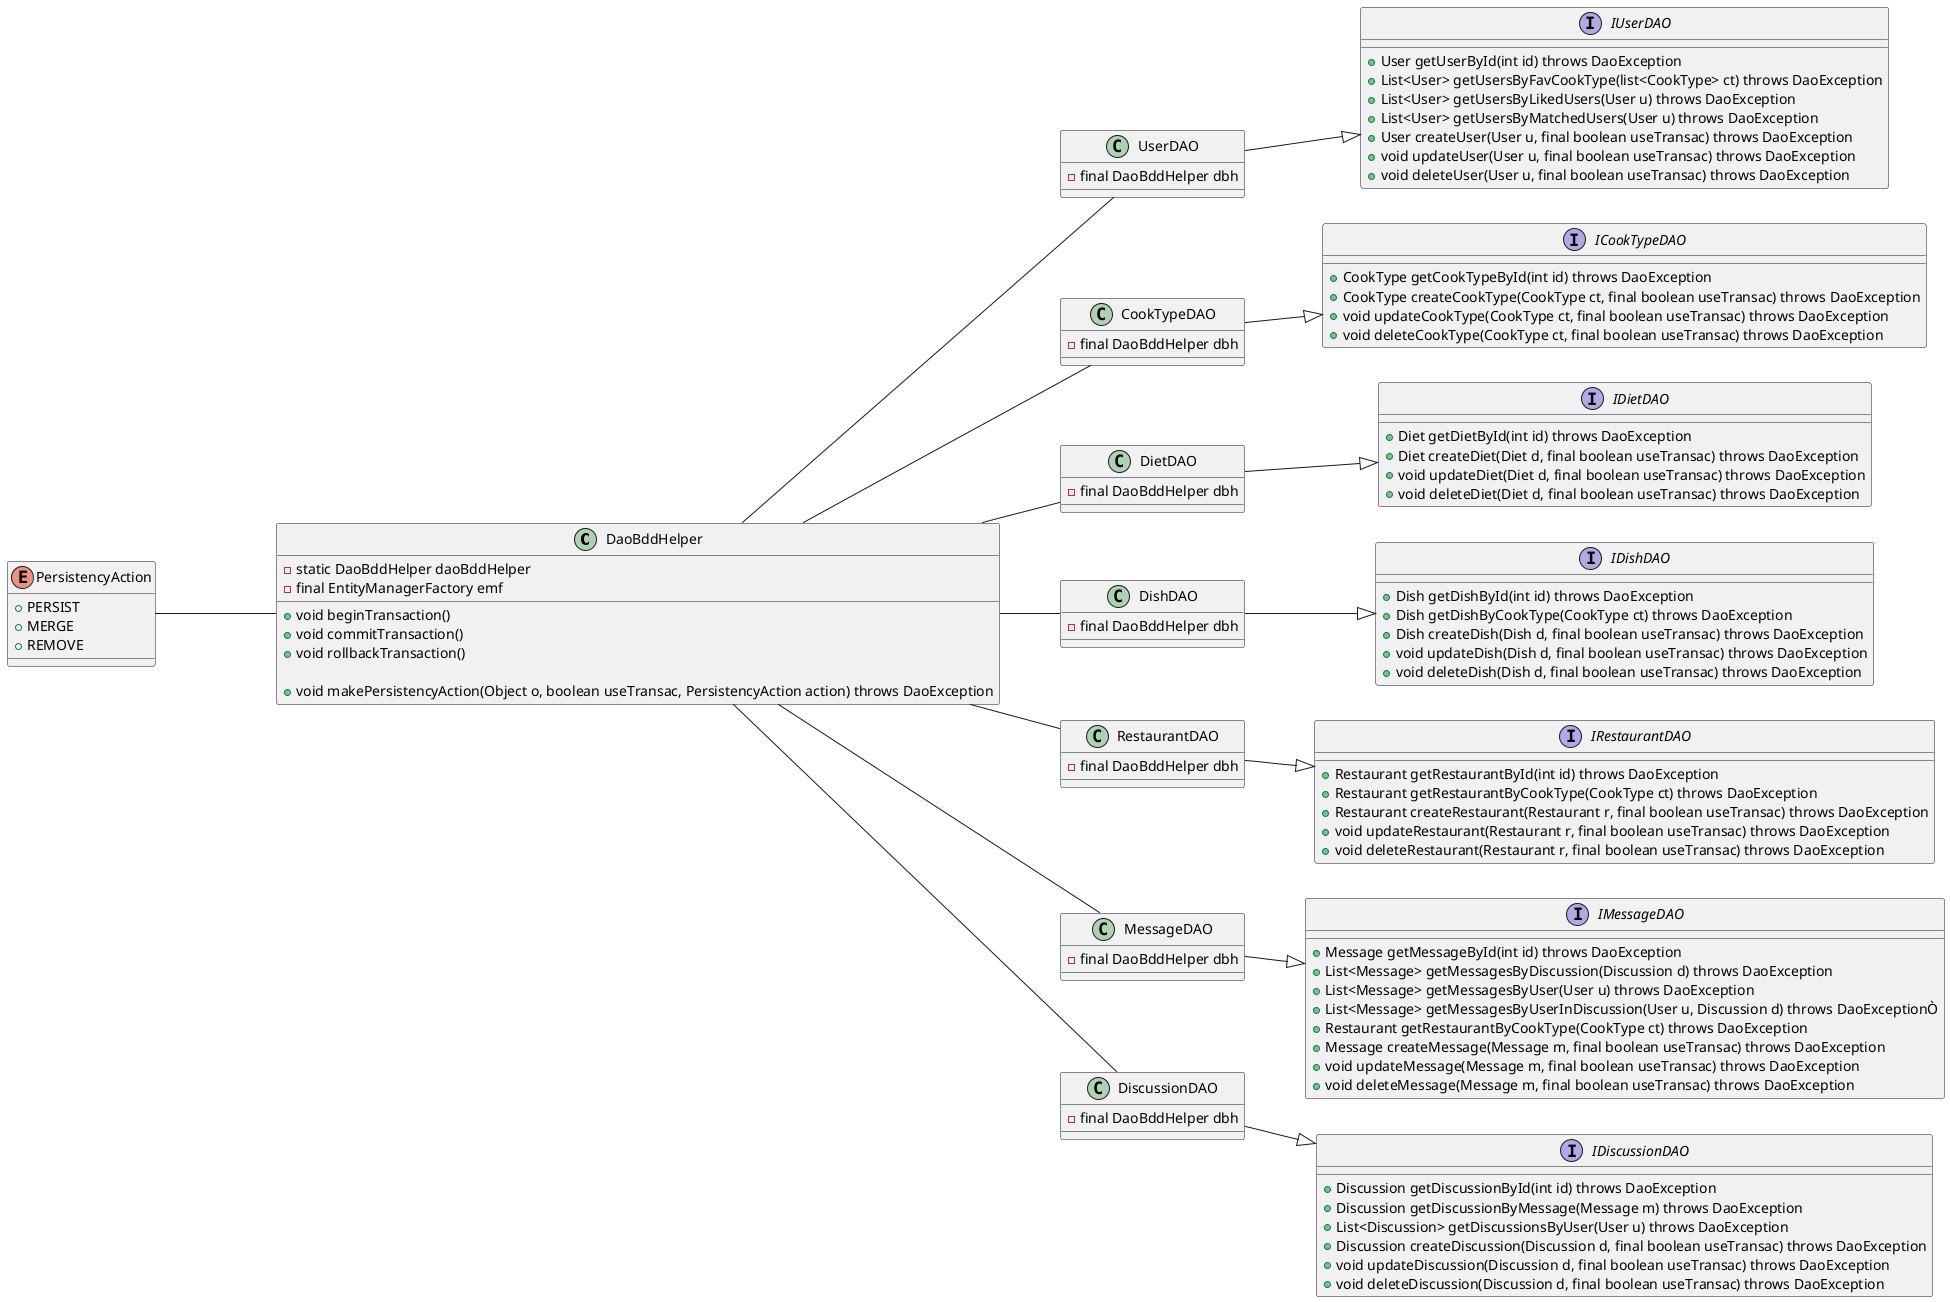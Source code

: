 @startuml

left to right direction

Class "DaoBddHelper" as daoBddHelper{
    - static DaoBddHelper daoBddHelper
    - final EntityManagerFactory emf

    + void beginTransaction()
    + void commitTransaction()
    + void rollbackTransaction()

    + void makePersistencyAction(Object o, boolean useTransac, PersistencyAction action) throws DaoException
}

Enum "PersistencyAction" as persistencyAction{
    + PERSIST
    + MERGE
    + REMOVE
}

Interface "IUserDAO" as iPersonDAO{
    + User getUserById(int id) throws DaoException
    + List<User> getUsersByFavCookType(list<CookType> ct) throws DaoException
    + List<User> getUsersByLikedUsers(User u) throws DaoException
    + List<User> getUsersByMatchedUsers(User u) throws DaoException
    + User createUser(User u, final boolean useTransac) throws DaoException
    + void updateUser(User u, final boolean useTransac) throws DaoException
    + void deleteUser(User u, final boolean useTransac) throws DaoException
}

Class "UserDAO" as personDAO{

    - final DaoBddHelper dbh

}

Interface "ICookTypeDAO" as iCookTypeDAO{
    + CookType getCookTypeById(int id) throws DaoException
    + CookType createCookType(CookType ct, final boolean useTransac) throws DaoException
    + void updateCookType(CookType ct, final boolean useTransac) throws DaoException
    + void deleteCookType(CookType ct, final boolean useTransac) throws DaoException
}

Class "CookTypeDAO" as cookTypeDAO{

    - final DaoBddHelper dbh

}

Interface "IDietDAO" as iDietDAO{
    + Diet getDietById(int id) throws DaoException
    + Diet createDiet(Diet d, final boolean useTransac) throws DaoException
    + void updateDiet(Diet d, final boolean useTransac) throws DaoException
    + void deleteDiet(Diet d, final boolean useTransac) throws DaoException
}

Class "DietDAO" as dietDAO{

    - final DaoBddHelper dbh

}

Interface "IDishDAO" as iDishDAO{
    + Dish getDishById(int id) throws DaoException
    + Dish getDishByCookType(CookType ct) throws DaoException
    + Dish createDish(Dish d, final boolean useTransac) throws DaoException
    + void updateDish(Dish d, final boolean useTransac) throws DaoException
    + void deleteDish(Dish d, final boolean useTransac) throws DaoException
}

Class "DishDAO" as dishDAO{

    - final DaoBddHelper dbh

}

Interface "IRestaurantDAO" as iRestaurantDAO{
    + Restaurant getRestaurantById(int id) throws DaoException
    + Restaurant getRestaurantByCookType(CookType ct) throws DaoException
    + Restaurant createRestaurant(Restaurant r, final boolean useTransac) throws DaoException
    + void updateRestaurant(Restaurant r, final boolean useTransac) throws DaoException
    + void deleteRestaurant(Restaurant r, final boolean useTransac) throws DaoException
}

Class "RestaurantDAO" as restaurantDAO{
    - final DaoBddHelper dbh

}


Interface "IMessageDAO" as iMessageDAO{
    + Message getMessageById(int id) throws DaoException
    + List<Message> getMessagesByDiscussion(Discussion d) throws DaoException
    + List<Message> getMessagesByUser(User u) throws DaoException
    + List<Message> getMessagesByUserInDiscussion(User u, Discussion d) throws DaoExceptionÒ
    + Restaurant getRestaurantByCookType(CookType ct) throws DaoException
    + Message createMessage(Message m, final boolean useTransac) throws DaoException
    + void updateMessage(Message m, final boolean useTransac) throws DaoException
    + void deleteMessage(Message m, final boolean useTransac) throws DaoException
}

Class "MessageDAO" as messagingDAO{
    - final DaoBddHelper dbh

}



Interface "IDiscussionDAO" as iDiscussionDAO{
    + Discussion getDiscussionById(int id) throws DaoException
    + Discussion getDiscussionByMessage(Message m) throws DaoException
    + List<Discussion> getDiscussionsByUser(User u) throws DaoException
    + Discussion createDiscussion(Discussion d, final boolean useTransac) throws DaoException
    + void updateDiscussion(Discussion d, final boolean useTransac) throws DaoException
    + void deleteDiscussion(Discussion d, final boolean useTransac) throws DaoException
}

Class "DiscussionDAO" as discussDAO{
    - final DaoBddHelper dbh

}

persistencyAction --- daoBddHelper

daoBddHelper -- personDAO
daoBddHelper -- cookTypeDAO
daoBddHelper -- dietDAO
daoBddHelper -- dishDAO
daoBddHelper -- restaurantDAO
daoBddHelper -- messagingDAO
daoBddHelper -- discussDAO

personDAO --|> iPersonDAO
cookTypeDAO --|>  iCookTypeDAO

dietDAO --|>  iDietDAO

dishDAO --|>  iDishDAO
restaurantDAO  --|> iRestaurantDAO
messagingDAO  --|> iMessageDAO
discussDAO  --|> iDiscussionDAO






@enduml